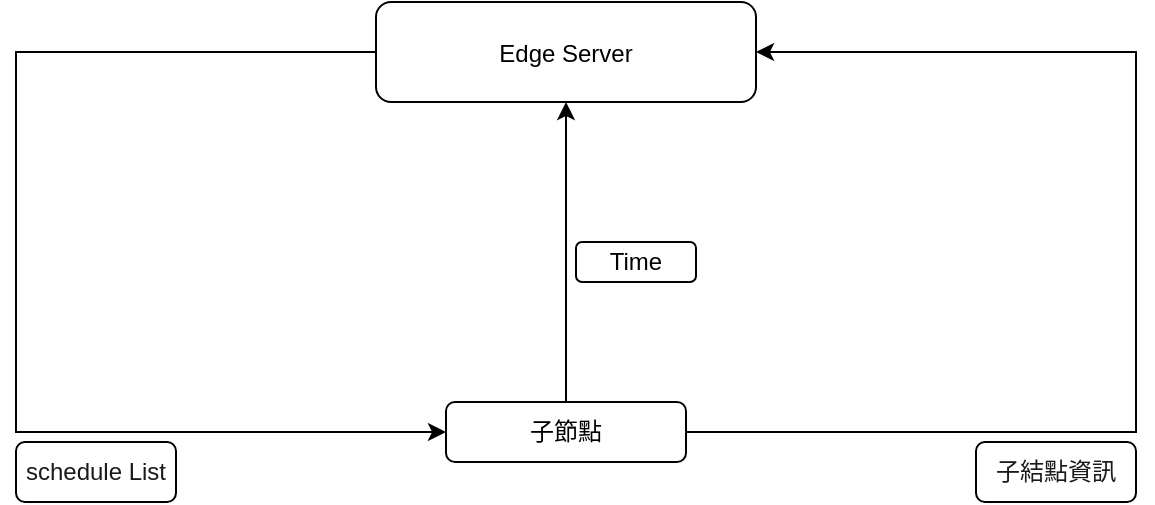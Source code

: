 <mxfile version="16.5.3" type="github">
  <diagram id="TzT6m59Ix_mjKr-WDxl3" name="Page-1">
    <mxGraphModel dx="1422" dy="754" grid="1" gridSize="10" guides="1" tooltips="1" connect="1" arrows="1" fold="1" page="1" pageScale="1" pageWidth="1920" pageHeight="1200" math="0" shadow="0">
      <root>
        <mxCell id="0" />
        <mxCell id="1" parent="0" />
        <mxCell id="9KuQV6Mnis-wEZ59xsWF-11" value="&lt;p&gt;Edge Server&lt;/p&gt;" style="rounded=1;whiteSpace=wrap;html=1;sketch=0;shadow=0;gradientColor=none;fillColor=default;glass=0;verticalAlign=top;" vertex="1" parent="1">
          <mxGeometry x="420" y="90" width="190" height="50" as="geometry" />
        </mxCell>
        <mxCell id="9KuQV6Mnis-wEZ59xsWF-12" value="子節點" style="rounded=1;whiteSpace=wrap;html=1;shadow=0;glass=0;sketch=0;fillColor=default;gradientColor=none;" vertex="1" parent="1">
          <mxGeometry x="455" y="290" width="120" height="30" as="geometry" />
        </mxCell>
        <mxCell id="9KuQV6Mnis-wEZ59xsWF-15" value="" style="endArrow=classic;html=1;rounded=0;entryX=0.5;entryY=1;entryDx=0;entryDy=0;exitX=0.5;exitY=0;exitDx=0;exitDy=0;" edge="1" parent="1" source="9KuQV6Mnis-wEZ59xsWF-12" target="9KuQV6Mnis-wEZ59xsWF-11">
          <mxGeometry width="50" height="50" relative="1" as="geometry">
            <mxPoint x="340" y="170" as="sourcePoint" />
            <mxPoint x="460" y="220" as="targetPoint" />
            <Array as="points" />
          </mxGeometry>
        </mxCell>
        <mxCell id="9KuQV6Mnis-wEZ59xsWF-17" value="" style="endArrow=classic;html=1;rounded=0;exitX=1;exitY=0.5;exitDx=0;exitDy=0;entryX=1;entryY=0.5;entryDx=0;entryDy=0;" edge="1" parent="1" source="9KuQV6Mnis-wEZ59xsWF-12" target="9KuQV6Mnis-wEZ59xsWF-11">
          <mxGeometry width="50" height="50" relative="1" as="geometry">
            <mxPoint x="700" y="400" as="sourcePoint" />
            <mxPoint x="740" y="305" as="targetPoint" />
            <Array as="points">
              <mxPoint x="800" y="305" />
              <mxPoint x="800" y="210" />
              <mxPoint x="800" y="115" />
            </Array>
          </mxGeometry>
        </mxCell>
        <mxCell id="9KuQV6Mnis-wEZ59xsWF-19" value="" style="endArrow=classic;html=1;rounded=0;exitX=0;exitY=0.5;exitDx=0;exitDy=0;fontColor=#9933FF;entryX=0;entryY=0.5;entryDx=0;entryDy=0;labelBackgroundColor=#1A1A1A;" edge="1" parent="1" source="9KuQV6Mnis-wEZ59xsWF-11" target="9KuQV6Mnis-wEZ59xsWF-12">
          <mxGeometry width="50" height="50" relative="1" as="geometry">
            <mxPoint x="700" y="400" as="sourcePoint" />
            <mxPoint x="240" y="300" as="targetPoint" />
            <Array as="points">
              <mxPoint x="240" y="115" />
              <mxPoint x="240" y="305" />
            </Array>
          </mxGeometry>
        </mxCell>
        <mxCell id="9KuQV6Mnis-wEZ59xsWF-20" value="Time" style="rounded=1;whiteSpace=wrap;html=1;shadow=0;glass=0;sketch=0;fillColor=default;gradientColor=none;" vertex="1" parent="1">
          <mxGeometry x="520" y="210" width="60" height="20" as="geometry" />
        </mxCell>
        <mxCell id="9KuQV6Mnis-wEZ59xsWF-21" value="&lt;font color=&quot;#1a1a1a&quot;&gt;子結點資訊&lt;br&gt;&lt;/font&gt;" style="rounded=1;whiteSpace=wrap;html=1;shadow=0;glass=0;sketch=0;fontColor=#9933FF;fillColor=default;gradientColor=none;" vertex="1" parent="1">
          <mxGeometry x="720" y="310" width="80" height="30" as="geometry" />
        </mxCell>
        <mxCell id="9KuQV6Mnis-wEZ59xsWF-24" value="schedule List" style="rounded=1;whiteSpace=wrap;html=1;shadow=0;glass=0;sketch=0;fontColor=#1A1A1A;fillColor=default;gradientColor=none;" vertex="1" parent="1">
          <mxGeometry x="240" y="310" width="80" height="30" as="geometry" />
        </mxCell>
      </root>
    </mxGraphModel>
  </diagram>
</mxfile>
